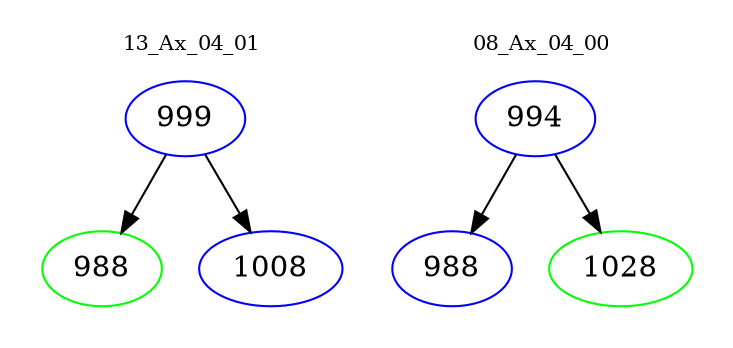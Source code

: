 digraph{
subgraph cluster_0 {
color = white
label = "13_Ax_04_01";
fontsize=10;
T0_999 [label="999", color="blue"]
T0_999 -> T0_988 [color="black"]
T0_988 [label="988", color="green"]
T0_999 -> T0_1008 [color="black"]
T0_1008 [label="1008", color="blue"]
}
subgraph cluster_1 {
color = white
label = "08_Ax_04_00";
fontsize=10;
T1_994 [label="994", color="blue"]
T1_994 -> T1_988 [color="black"]
T1_988 [label="988", color="blue"]
T1_994 -> T1_1028 [color="black"]
T1_1028 [label="1028", color="green"]
}
}
